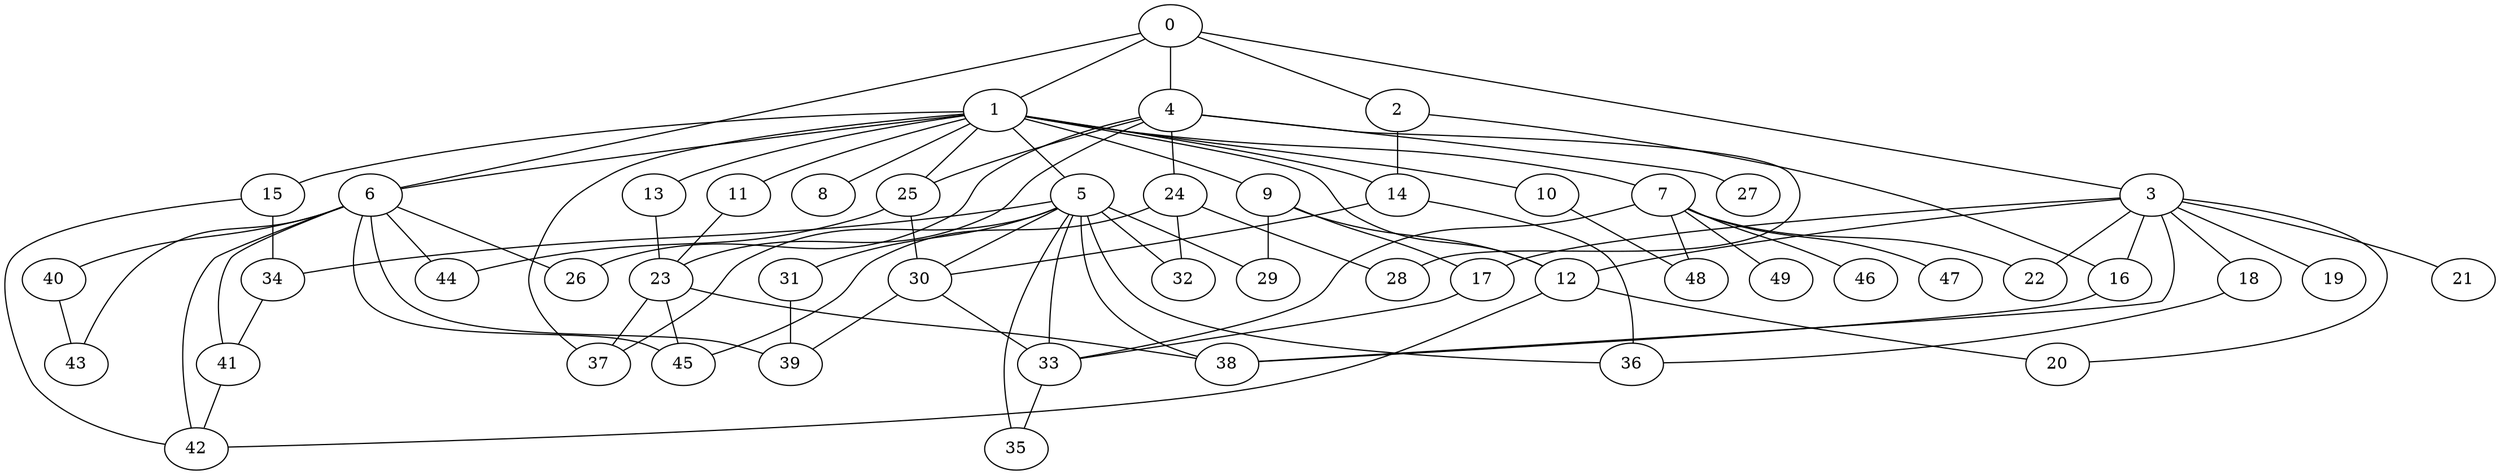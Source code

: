 
graph graphname {
    0 -- 1
0 -- 2
0 -- 3
0 -- 4
0 -- 6
1 -- 5
1 -- 6
1 -- 7
1 -- 8
1 -- 9
1 -- 10
1 -- 11
1 -- 12
1 -- 13
1 -- 14
1 -- 15
1 -- 37
1 -- 25
2 -- 16
2 -- 14
3 -- 17
3 -- 18
3 -- 19
3 -- 20
3 -- 21
3 -- 22
3 -- 38
3 -- 16
3 -- 12
4 -- 23
4 -- 24
4 -- 25
4 -- 26
4 -- 27
4 -- 28
5 -- 32
5 -- 34
5 -- 35
5 -- 36
5 -- 37
5 -- 38
5 -- 33
5 -- 29
5 -- 30
5 -- 31
6 -- 39
6 -- 40
6 -- 41
6 -- 42
6 -- 43
6 -- 44
6 -- 45
6 -- 26
7 -- 48
7 -- 49
7 -- 46
7 -- 47
7 -- 22
7 -- 33
9 -- 17
9 -- 29
9 -- 12
10 -- 48
11 -- 23
12 -- 20
12 -- 42
13 -- 23
14 -- 30
14 -- 36
15 -- 42
15 -- 34
16 -- 38
17 -- 33
18 -- 36
23 -- 37
23 -- 45
23 -- 38
24 -- 28
24 -- 45
24 -- 32
25 -- 30
25 -- 44
30 -- 33
30 -- 39
31 -- 39
33 -- 35
34 -- 41
40 -- 43
41 -- 42

}
